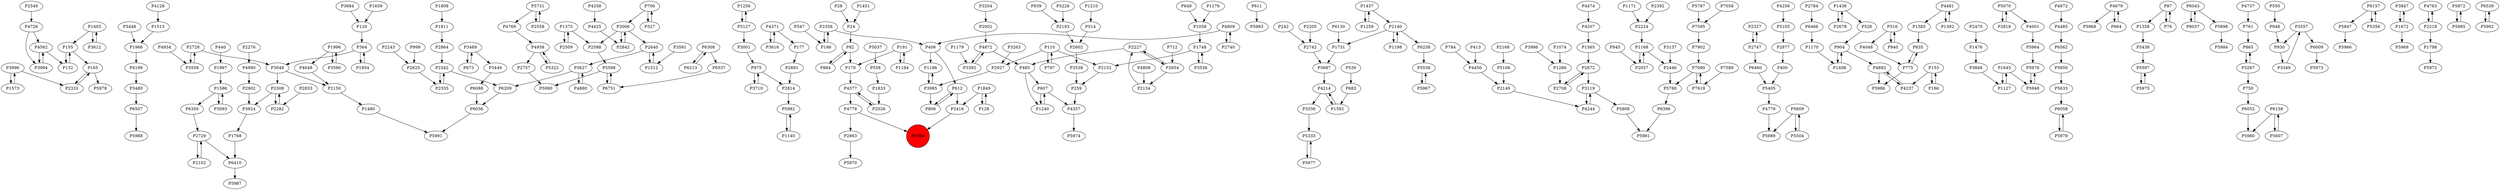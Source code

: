 digraph {
	P165 -> P2333
	P6507 -> P5988
	P2728 -> P3558
	P1256 -> P5127
	P2358 -> P406
	P1966 -> P4199
	P611 -> P5983
	P1731 -> P3687
	P4726 -> P4562
	P7902 -> P7090
	P3048 -> P2308
	P2327 -> P2747
	P939 -> P2193
	P4481 -> P1585
	P2863 -> P5970
	P5964 -> P5976
	P1240 -> P607
	P5333 -> P5977
	P2602 -> P3538
	P2002 -> P4872
	P3986 -> P1266
	P4371 -> P177
	P6562 -> P5850
	P2654 -> P2134
	P1436 -> P526
	P2747 -> P2327
	P4214 -> P3336
	P5405 -> P4779
	P177 -> P2691
	P4048 -> P775
	P4679 -> P5968
	P1358 -> P5438
	P2134 -> P2227
	P191 -> P170
	P3994 -> P4562
	P364 -> P1954
	P4244 -> P3119
	P6537 -> P6751
	P2057 -> P1168
	P165 -> P5978
	P2729 -> P6410
	P612 -> P2416
	P2335 -> P2342
	P1179 -> P3392
	P607 -> P4357
	P5898 -> P5984
	P4237 -> P4892
	P2227 -> P2654
	P775 -> P835
	P4990 -> P2902
	P2446 -> P5780
	P975 -> P2814
	P4371 -> P3616
	P4872 -> P485
	P1645 -> P5948
	P712 -> P2654
	P3006 -> P2640
	P1437 -> P2140
	P1586 -> P6350
	P706 -> P3006
	P5979 -> P6058
	P132 -> P155
	P4769 -> P4958
	P1493 -> P3612
	P400 -> P5405
	P4737 -> P761
	P5597 -> P5975
	P128 -> P1849
	P6350 -> P2729
	P4256 -> P5105
	P87 -> P1358
	P4199 -> P3480
	P1808 -> P1811
	P3848 -> P1127
	P2227 -> P485
	P4214 -> P1592
	P2729 -> P2102
	P5037 -> P558
	P775 -> P5986
	P406 -> P612
	P784 -> P4450
	P1585 -> P835
	P975 -> P3710
	P2026 -> P4377
	P1997 -> P1586
	P4648 -> P2150
	P2193 -> P2602
	P3924 -> P1768
	P3557 -> P930
	P2416 -> P5965
	P1058 -> P1748
	P835 -> P775
	P242 -> P2742
	P5226 -> P2193
	P4778 -> P5965
	P1259 -> P1437
	P2672 -> P3119
	P4726 -> P3994
	P191 -> P1194
	P2342 -> P2335
	P5070 -> P2818
	P6052 -> P5980
	P3684 -> P120
	P155 -> P165
	P5847 -> P5966
	P904 -> P1408
	P7595 -> P7902
	P4778 -> P2863
	P2150 -> P1480
	P413 -> P4450
	P612 -> P806
	P884 -> P82
	P1748 -> P2152
	P3557 -> P6009
	P82 -> P884
	P3449 -> P6088
	P5322 -> P4958
	P6751 -> P5598
	P327 -> P706
	P1811 -> P2864
	P1573 -> P3996
	P7090 -> P7619
	P1849 -> P128
	P649 -> P1058
	P930 -> P3349
	P4485 -> P6562
	P3448 -> P1966
	P2149 -> P4244
	P4474 -> P4207
	P4934 -> P3558
	P3093 -> P1586
	P4377 -> P2026
	P87 -> P76
	P3627 -> P4880
	P5504 -> P5609
	P2549 -> P4726
	P7090 -> P5780
	P1565 -> P2672
	P1436 -> P2678
	P2282 -> P2308
	P904 -> P4892
	P1171 -> P2224
	P5787 -> P7595
	P750 -> P6052
	P4377 -> P4778
	P155 -> P132
	P7058 -> P7595
	P2747 -> P6460
	P1168 -> P2057
	P6058 -> P5979
	P3536 -> P1748
	P1659 -> P120
	P5731 -> P4769
	P1375 -> P2588
	P6308 -> P6213
	P6158 -> P5607
	P2672 -> P2708
	P5105 -> P2877
	P3287 -> P865
	P2358 -> P186
	P4779 -> P5989
	P797 -> P110
	P3612 -> P1493
	P1210 -> P514
	P5609 -> P5504
	P5438 -> P5597
	P4679 -> P664
	P1833 -> P2026
	P3119 -> P5808
	P2168 -> P5106
	P550 -> P948
	P8037 -> P6043
	P1513 -> P1966
	P3847 -> P1672
	P4809 -> P406
	P406 -> P1186
	P6036 -> P5991
	P4872 -> P3392
	P485 -> P607
	P4958 -> P5322
	P3710 -> P975
	P5538 -> P5967
	P5070 -> P4001
	P2588 -> P5598
	P485 -> P1240
	P2243 -> P2625
	P5127 -> P3001
	P4258 -> P4425
	P6043 -> P8037
	P2140 -> P1198
	P3048 -> P2150
	P673 -> P3469
	P4892 -> P4237
	P1140 -> P5982
	P3001 -> P975
	P3119 -> P4244
	P6396 -> P5981
	P4207 -> P1565
	P5731 -> P2558
	P6213 -> P6308
	P1194 -> P191
	P607 -> P1240
	P2833 -> P2282
	P5780 -> P6396
	P1476 -> P3848
	P2708 -> P2672
	P4972 -> P4485
	P3469 -> P673
	P1437 -> P1259
	P2691 -> P2814
	P3392 -> P4872
	P3480 -> P6507
	P5982 -> P1140
	P5598 -> P6751
	P4357 -> P5974
	P4763 -> P2218
	P2276 -> P4990
	P1748 -> P3536
	P2470 -> P1476
	P1768 -> P6410
	P5127 -> P1256
	P5633 -> P6058
	P3204 -> P2002
	P110 -> P2152
	P28 -> P24
	P2333 -> P165
	P1996 -> P4648
	P706 -> P327
	P1672 -> P3847
	P1798 -> P5972
	P1170 -> P1408
	P2927 -> P3985
	P6410 -> P5987
	P3137 -> P2446
	P2224 -> P1168
	P1493 -> P155
	P2728 -> P3048
	P2558 -> P5731
	P6009 -> P5973
	P6209 -> P6036
	P1451 -> P24
	P76 -> P87
	P6466 -> P1170
	P1996 -> P3590
	P2392 -> P2224
	P1176 -> P1058
	P2742 -> P3687
	P945 -> P2057
	P683 -> P1592
	P1408 -> P904
	P6157 -> P5847
	P3006 -> P2588
	P3263 -> P2927
	P1266 -> P2708
	P3469 -> P3449
	P999 -> P2625
	P1198 -> P2140
	P526 -> P904
	P3591 -> P1512
	P153 -> P4237
	P2140 -> P6238
	P4892 -> P5986
	P3336 -> P5333
	P2205 -> P2742
	P3558 -> P2728
	P5872 -> P5985
	P186 -> P2358
	P6238 -> P5538
	P7619 -> P7090
	P4809 -> P2740
	P1375 -> P2509
	P3687 -> P4214
	P1186 -> P3985
	P2877 -> P400
	P2864 -> P2342
	P2814 -> P5982
	P1127 -> P1645
	P2102 -> P2729
	P948 -> P930
	P1592 -> P4214
	P6158 -> P5980
	P3287 -> P750
	P6088 -> P6036
	P2218 -> P4763
	P5976 -> P5948
	P6308 -> P6537
	P2625 -> P2335
	P5975 -> P5597
	P5977 -> P5333
	P2342 -> P6209
	P7589 -> P7619
	P2902 -> P3924
	P6539 -> P5992
	P2152 -> P259
	P514 -> P2602
	P1074 -> P1266
	P170 -> P4377
	P4808 -> P2134
	P539 -> P683
	P2308 -> P3924
	P110 -> P797
	P2640 -> P1512
	P6157 -> P5356
	P2818 -> P5070
	P4880 -> P3627
	P3349 -> P3557
	P3996 -> P2333
	P4450 -> P2149
	P1480 -> P5991
	P3590 -> P1996
	P110 -> P2927
	P6130 -> P1731
	P4425 -> P2842
	P3627 -> P6209
	P1392 -> P4481
	P2678 -> P1436
	P82 -> P170
	P1954 -> P364
	P5598 -> P5990
	P4481 -> P1392
	P547 -> P186
	P2757 -> P5990
	P865 -> P3287
	P3996 -> P1573
	P5985 -> P5872
	P3616 -> P4371
	P2784 -> P6466
	P6460 -> P5405
	P5948 -> P5976
	P940 -> P516
	P2218 -> P1798
	P806 -> P612
	P5356 -> P6157
	P5106 -> P2149
	P2640 -> P3627
	P120 -> P364
	P1168 -> P2446
	P364 -> P3048
	P5992 -> P6539
	P516 -> P940
	P3006 -> P2842
	P5967 -> P5538
	P24 -> P82
	P1672 -> P5969
	P4562 -> P132
	P4562 -> P3994
	P5850 -> P5633
	P558 -> P1833
	P2509 -> P1375
	P5609 -> P5989
	P5808 -> P5981
	P166 -> P153
	P259 -> P4357
	P4958 -> P2757
	P2654 -> P2227
	P3985 -> P806
	P2140 -> P1731
	P516 -> P4048
	P3985 -> P1186
	P1849 -> P2416
	P1512 -> P2640
	P1586 -> P3093
	P2842 -> P3006
	P440 -> P1997
	P3538 -> P259
	P664 -> P4679
	P2740 -> P4809
	P1645 -> P1127
	P5607 -> P6158
	P761 -> P865
	P6043 -> P5898
	P2308 -> P2282
	P153 -> P166
	P4128 -> P1513
	P4001 -> P5964
	P5965 [shape=circle]
	P5965 [style=filled]
	P5965 [fillcolor=red]
}